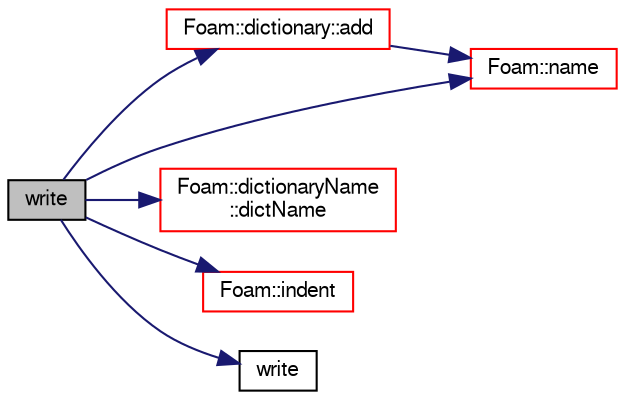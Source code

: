 digraph "write"
{
  bgcolor="transparent";
  edge [fontname="FreeSans",fontsize="10",labelfontname="FreeSans",labelfontsize="10"];
  node [fontname="FreeSans",fontsize="10",shape=record];
  rankdir="LR";
  Node1 [label="write",height=0.2,width=0.4,color="black", fillcolor="grey75", style="filled" fontcolor="black"];
  Node1 -> Node2 [color="midnightblue",fontsize="10",style="solid",fontname="FreeSans"];
  Node2 [label="Foam::dictionary::add",height=0.2,width=0.4,color="red",URL="$a00502.html#ac2ddcab42322c8d8af5e5830ab4d431b",tooltip="Add a new entry. "];
  Node2 -> Node3 [color="midnightblue",fontsize="10",style="solid",fontname="FreeSans"];
  Node3 [label="Foam::name",height=0.2,width=0.4,color="red",URL="$a10237.html#adcb0df2bd4953cb6bb390272d8263c3a",tooltip="Return a string representation of a complex. "];
  Node1 -> Node4 [color="midnightblue",fontsize="10",style="solid",fontname="FreeSans"];
  Node4 [label="Foam::dictionaryName\l::dictName",height=0.2,width=0.4,color="red",URL="$a00505.html#a0c0f7c5d75947353dc8dc6cbe4df98ea",tooltip="Return the local dictionary name (final part of scoped name) "];
  Node1 -> Node5 [color="midnightblue",fontsize="10",style="solid",fontname="FreeSans"];
  Node5 [label="Foam::indent",height=0.2,width=0.4,color="red",URL="$a10237.html#ae297c57ea5b952a8bc9e4f30f7ea8701",tooltip="Indent stream. "];
  Node1 -> Node3 [color="midnightblue",fontsize="10",style="solid",fontname="FreeSans"];
  Node1 -> Node6 [color="midnightblue",fontsize="10",style="solid",fontname="FreeSans"];
  Node6 [label="write",height=0.2,width=0.4,color="black",URL="$a02828.html#a8f30b3c2179b03a7acf273e9dea43342"];
}
